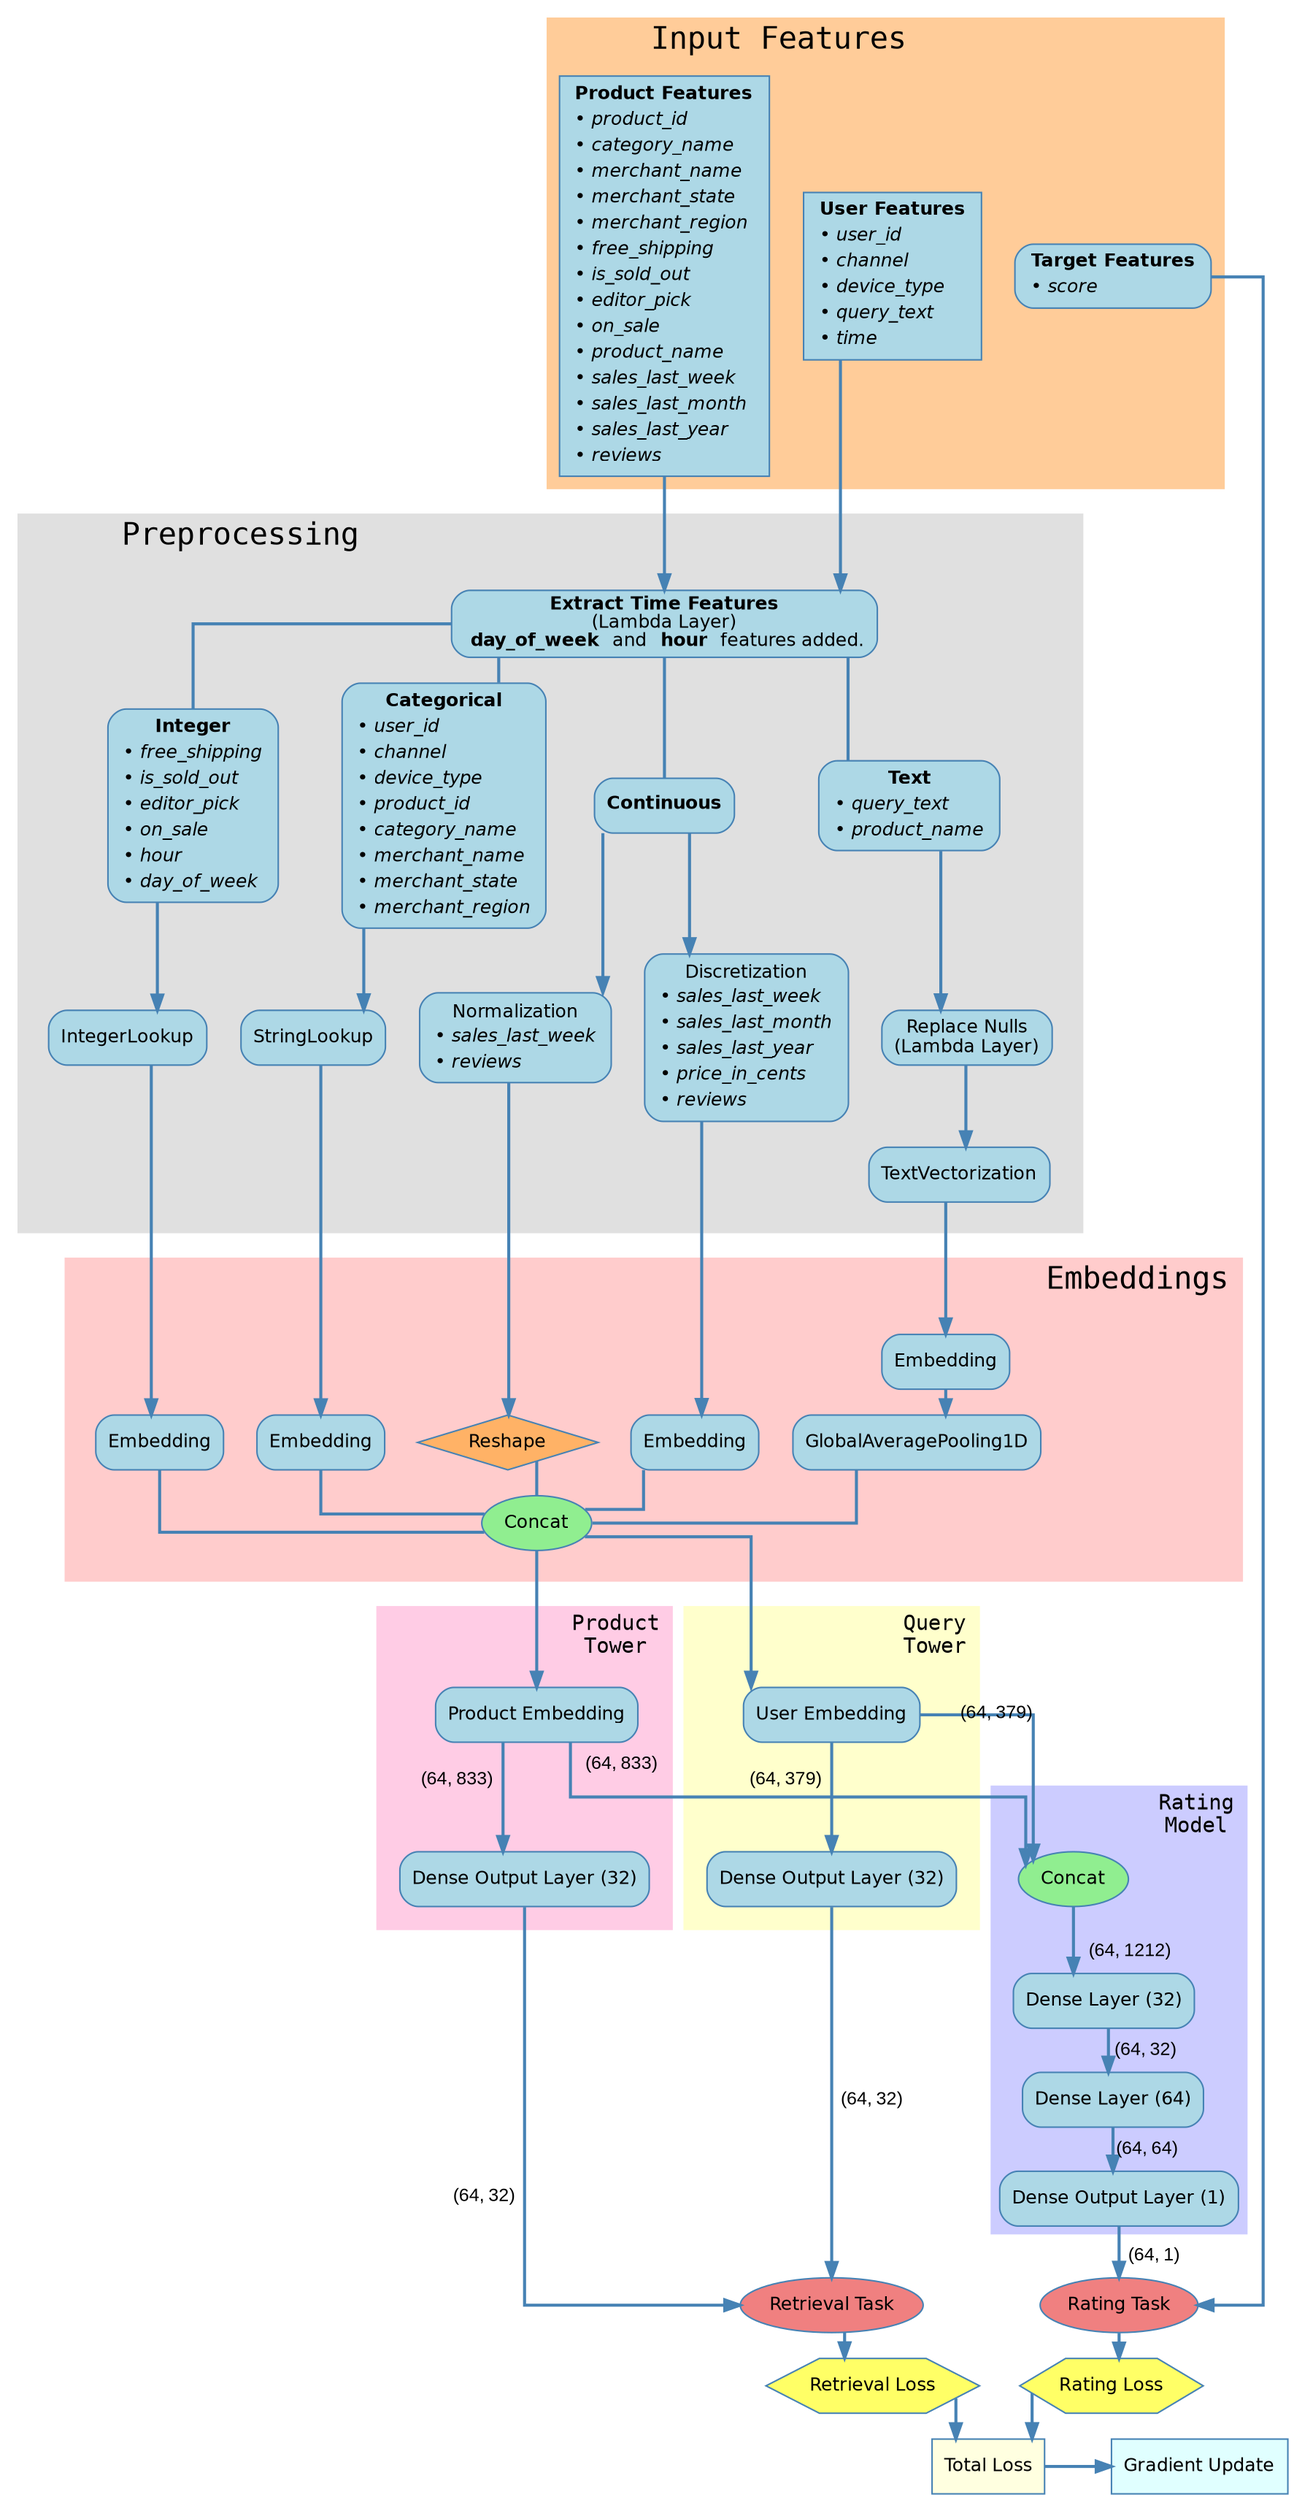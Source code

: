 digraph G {
    rankdir=TB;
    splines=ortho;
    nodesep=0.3; // Increases space between nodes
    ranksep=0.2; // Increases space between levels
    
    
    // Global Node style
    node [shape=box style="rounded,filled" color="#4682B4" fillcolor="#ADD8E6" fontname="Helvetica" fontsize=12];

    // Input Features Cluster
    subgraph cluster_input {
        label="     Input Features";
        style=filled;
        color="#FFCC99";
        fontname="Consolas";
        fontsize=20;
        labeljust="l";
        node [style="rounded,filled", fillcolor="#ADD8E6", color="#4682B4"];    
        
        // Nodes
        user_features [
            label=<
                <table border="0" cellborder="0" cellspacing="0" cellpadding="2">
                    <tr><td><b>User Features</b></td></tr>
                    <tr><td align="left">&#8226; <i>user_id</i></td></tr>
                    <tr><td align="left">&#8226; <i>channel</i></td></tr>
                    <tr><td align="left">&#8226; <i>device_type</i></td></tr>
                    <tr><td align="left">&#8226; <i>query_text</i></td></tr>
                    <tr><td align="left">&#8226; <i>time</i></td></tr>
                </table>
            > 
            shape=box style=filled
        ];
        
        product_features [
            label=<
                <table border="0" cellborder="0" cellspacing="0" cellpadding="2">
                    <tr><td><b>Product Features</b></td></tr>
                    <tr><td align="left">&#8226; <i>product_id</i></td></tr>
                    <tr><td align="left">&#8226; <i>category_name</i></td></tr>
                    <tr><td align="left">&#8226; <i>merchant_name</i></td></tr>
                    <tr><td align="left">&#8226; <i>merchant_state</i></td></tr>
                    <tr><td align="left">&#8226; <i>merchant_region</i></td></tr>
                    <tr><td align="left">&#8226; <i>free_shipping</i></td></tr>
                    <tr><td align="left">&#8226; <i>is_sold_out</i></td></tr>
                    <tr><td align="left">&#8226; <i>editor_pick</i></td></tr>
                    <tr><td align="left">&#8226; <i>on_sale</i></td></tr>
                    <tr><td align="left">&#8226; <i>product_name</i></td></tr>
                    <tr><td align="left">&#8226; <i>sales_last_week</i></td></tr>
                    <tr><td align="left">&#8226; <i>sales_last_month</i></td></tr>
                    <tr><td align="left">&#8226; <i>sales_last_year</i></td></tr>
                    <tr><td align="left">&#8226; <i>reviews</i></td></tr>
                </table>
            > 
            shape=box style=filled
        ];
                
        score [label=<
            <table border="0" cellborder="0" cellspacing="0">
                <tr><td><b>Target Features</b></td></tr>
                <tr><td align="left">&#8226; <i>score</i></td></tr>
            </table>
        >];

    }

    // Embedding Layer Cluster
    subgraph cluster_preprocessing {
        label="     Preprocessing";
        margin=20;
        style=filled;
        color="#E0E0E0";
        fontname="Consolas";
        fontsize=20;
        labeljust="l";
        node [style="rounded,filled", fillcolor="#ADD8E6", color="#4682B4"];
        
        str_input [label=<
            <table border="0" cellborder="0" cellspacing="0">
                <tr><td align="center"><b>Categorical</b></td></tr>
                <tr><td align="left">&#8226; <i>user_id</i></td></tr>
                <tr><td align="left">&#8226; <i>channel</i></td></tr>
                <tr><td align="left">&#8226; <i>device_type</i></td></tr>
                <tr><td align="left">&#8226; <i>product_id</i></td></tr>
                <tr><td align="left">&#8226; <i>category_name</i></td></tr>
                <tr><td align="left">&#8226; <i>merchant_name</i></td></tr>
                <tr><td align="left">&#8226; <i>merchant_state</i></td></tr>
                <tr><td align="left">&#8226; <i>merchant_region</i></td></tr>
            </table>
        >]
        int_input [label=<
            <table border="0" cellborder="0" cellspacing="0">
                <tr><td align="center"><b>Integer</b></td></tr>
                <tr><td align="left">&#8226; <i>free_shipping</i></td></tr>
                <tr><td align="left">&#8226; <i>is_sold_out</i></td></tr>
                <tr><td align="left">&#8226; <i>editor_pick</i></td></tr>
                <tr><td align="left">&#8226; <i>on_sale</i></td></tr>
                <tr><td align="left">&#8226; <i>hour</i></td></tr>
                <tr><td align="left">&#8226; <i>day_of_week</i></td></tr>
            </table>
        >]
        text_input [label=<
            <table border="0" cellborder="0" cellspacing="0">
                <tr><td align="center"><b>Text</b></td></tr>
                <tr><td align="left">&#8226; <i>query_text</i></td></tr>
                <tr><td align="left">&#8226; <i>product_name</i></td></tr>
            </table>
        >]
        cont_input [label=<<b>Continuous</b>>]
    
        lambda_time [label=<<b>Extract Time Features</b><br/>(Lambda Layer)<br/><b> day_of_week </b> and <b> hour </b> features added.>]
        str [label=<StringLookup>]
        int [label="IntegerLookup"]
        text [label="TextVectorization"]
        lambda_null [label=<Replace Nulls<br/>(Lambda Layer)>]
        disc [label=<
            <table border="0" cellborder="0" cellspacing="0">
                <tr><td align="center">Discretization</td></tr>
                <tr><td align="left">&#8226; <i>sales_last_week</i></td></tr>
                <tr><td align="left">&#8226; <i>sales_last_month</i></td></tr>
                <tr><td align="left">&#8226; <i>sales_last_year</i></td></tr>
                <tr><td align="left">&#8226; <i>price_in_cents</i></td></tr>
                <tr><td align="left">&#8226; <i>reviews</i></td></tr>
            </table>
        >]
        norm [label=<
            <table border="0" cellborder="0" cellspacing="0">
                <tr><td align="center">Normalization</td></tr>
                <tr><td align="left">&#8226; <i>sales_last_week</i></td></tr>
                <tr><td align="left">&#8226; <i>reviews</i></td></tr>
            </table>
        >]
    }
    
    // Embedding Layer Cluster
    subgraph cluster_embeddings {
        label=" Embeddings";
        margin=20;
        style=filled;
        color="#FFCCCC";
        fontname="Consolas";
        fontsize=20;
        labeljust="r";
        node [style="rounded,filled", fillcolor="#ADD8E6", color="#4682B4"];
        
        blank_space [style=invis; width=0.5]

        norm_reshape [label="Reshape" shape=diamond style="filled" fillcolor="#FFB266"]
        str_embedding [label="Embedding"];
        int_embedding [label="Embedding"];
        text_embedding [label="Embedding"];
        disc_embedding [label="Embedding"];
        text_average_pooling [label="GlobalAveragePooling1D"];
        
        embeddings_concat [label="Concat" shape=ellipse style="filled" fillcolor="#90EE90"];
        { rank=same; blank_space; str_embedding }
    }
    
    // Query Tower Cluster
    subgraph cluster_query_tower {
        label="Query\nTower";
        margin=15;
        style=filled;
        color="#FFFFCC";
        fontname="Consolas";
        labeljust="r";
        node [style="rounded,filled", fillcolor="#ADD8E6", color="#4682B4"];
        
        user_embedding [label="User Embedding"];
        user_output [label="Dense Output Layer (32)"];
    }
    
    // Product Tower Cluster
    subgraph cluster_product_tower {
        label="Product\nTower";
        margin=15;
        style=filled;
        color="#FFCCE5";
        fontname="Consolas";
        labeljust="r";
        node [style="rounded,filled", fillcolor="#ADD8E6", color="#4682B4"];
        
        product_embedding [label="Product Embedding"];
        product_output [label="Dense Output Layer (32)"];
    }
    
    // Rating Model Cluster
    subgraph cluster_rating_tower {
        label="Rating\nModel";
        margin=5;
        labeljust="r";
        style=filled;
        color="#CCCCFF";
        fontname="Consolas";
        node [style="rounded,filled", fillcolor="#ADD8E6", color="#4682B4"];

        concat [label="Concat" shape=ellipse style="filled" fillcolor="#90EE90"];
        rating_DL0 [label="Dense Layer (32)"]
        rating_DL1 [label="Dense Layer (64)"]
        rating_output [label="Dense Output Layer (1)"];
    }
    
    retrieval_task [label="Retrieval Task" shape=ellipse style="filled" fillcolor="#F08080"];
    rating_task [label="Rating Task" shape=ellipse style="filled" fillcolor="#F08080"];
    
    retrieval_loss [label="Retrieval Loss" shape=hexagon style="filled" fillcolor="#FFFF66"];
    rating_loss [label="Rating Loss" shape=hexagon style="filled" fillcolor="#FFFF66"];

    total_loss [label="Total Loss" shape=box style="filled" fillcolor="#FFFFE0"];
    gradient_update [label="Gradient Update" shape=box style="filled" fillcolor="#E0FFFF"];
    
    // Define Ranks
    { rank=same; retrieval_task; rating_task }
    { rank=same; total_loss; gradient_update }

    // Edges
    edge [color="#4682B4" penwidth=2 fontname="Arial" fontsize=12];

    user_features -> lambda_time;
    product_features -> lambda_time;

    lambda_time -> {str_input;int_input;text_input;cont_input} [dir=none];

    str_input -> str;
    int_input -> int;
    text_input -> lambda_null;
    lambda_null -> text;
    cont_input -> {norm;disc};
    
    str -> str_embedding;
    int -> int_embedding;
    text -> text_embedding;
    disc -> disc_embedding;
    norm -> norm_reshape;

    text_embedding -> text_average_pooling;

    {str_embedding;int_embedding;disc_embedding;norm_reshape;text_average_pooling} -> embeddings_concat [arrowhead=none];
    
    blank_space -> concat [style=invis]

    embeddings_concat -> user_embedding;
    embeddings_concat -> product_embedding;

    user_embedding -> user_output [xlabel="(64, 379)  "];
    product_embedding -> product_output [xlabel="(64, 833)  "];
    user_embedding -> concat [xlabel="     (64, 379)"];
    product_embedding -> concat [label="  (64, 833)"];
    
    concat -> rating_DL0 [label="(64, 1212)"];
    rating_DL0 -> rating_DL1 [label="  (64, 32)"]
    rating_DL1 -> rating_output [label="(64, 64)"]
    
    user_output -> retrieval_task [label="  (64, 32)"];
    product_output -> retrieval_task [xlabel="(64, 32)  "];
    
    retrieval_task -> retrieval_loss;
    rating_output -> rating_task [label="  (64, 1)"];
    
    score -> rating_task;
    retrieval_loss -> total_loss;
    rating_task -> rating_loss;
    rating_loss -> total_loss;
    
    total_loss -> gradient_update;
}